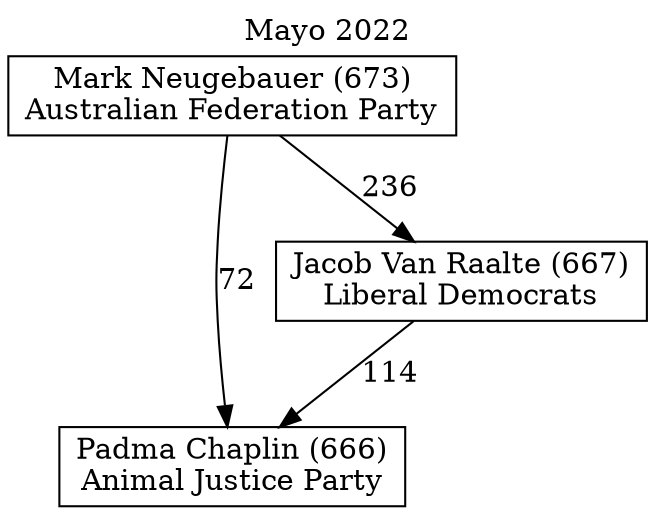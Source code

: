 // House preference flow
digraph "Padma Chaplin (666)_Mayo_2022" {
	graph [label="Mayo 2022" labelloc=t mclimit=10]
	node [shape=box]
	"Mark Neugebauer (673)" [label="Mark Neugebauer (673)
Australian Federation Party"]
	"Padma Chaplin (666)" [label="Padma Chaplin (666)
Animal Justice Party"]
	"Jacob Van Raalte (667)" [label="Jacob Van Raalte (667)
Liberal Democrats"]
	"Mark Neugebauer (673)" -> "Jacob Van Raalte (667)" [label=236]
	"Jacob Van Raalte (667)" -> "Padma Chaplin (666)" [label=114]
	"Mark Neugebauer (673)" -> "Padma Chaplin (666)" [label=72]
}
